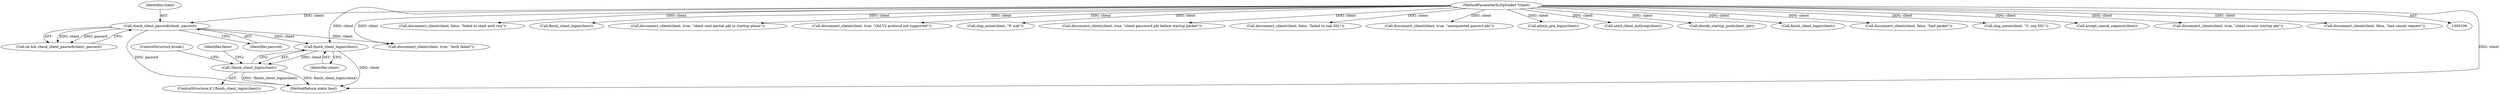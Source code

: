 digraph "0_pgbouncer_74d6e5f7de5ec736f71204b7b422af7380c19ac5@pointer" {
"1000290" [label="(Call,finish_client_login(client))"];
"1000284" [label="(Call,check_client_passwd(client, passwd))"];
"1000107" [label="(MethodParameterIn,PgSocket *client)"];
"1000289" [label="(Call,!finish_client_login(client))"];
"1000241" [label="(Call,disconnect_client(client, false, \"failed to send auth req\"))"];
"1000230" [label="(Call,finish_client_login(client))"];
"1000124" [label="(Call,disconnect_client(client, true, \"client sent partial pkt in startup phase\"))"];
"1000179" [label="(Call,disconnect_client(client, true, \"Old V2 protocol not supported\"))"];
"1000282" [label="(Call,ok && check_client_passwd(client, passwd))"];
"1000107" [label="(MethodParameterIn,PgSocket *client)"];
"1000158" [label="(Call,slog_noise(client, \"P: nak\"))"];
"1000296" [label="(Call,disconnect_client(client, true, \"Auth failed\"))"];
"1000290" [label="(Call,finish_client_login(client))"];
"1000255" [label="(Call,disconnect_client(client, true, \"client password pkt before startup packet\"))"];
"1000291" [label="(Identifier,client)"];
"1000171" [label="(Call,disconnect_client(client, false, \"failed to nak SSL\"))"];
"1000266" [label="(Call,disconnect_client(client, true, \"unrequested passwd pkt\"))"];
"1000215" [label="(Call,admin_pre_login(client))"];
"1000238" [label="(Call,send_client_authreq(client))"];
"1000356" [label="(MethodReturn,static bool)"];
"1000199" [label="(Call,decide_startup_pool(client, pkt))"];
"1000286" [label="(Identifier,passwd)"];
"1000284" [label="(Call,check_client_passwd(client, passwd))"];
"1000136" [label="(Call,finish_client_login(client))"];
"1000285" [label="(Identifier,client)"];
"1000338" [label="(Call,disconnect_client(client, false, \"bad packet\"))"];
"1000155" [label="(Call,slog_noise(client, \"C: req SSL\"))"];
"1000302" [label="(ControlStructure,break;)"];
"1000328" [label="(Call,accept_cancel_request(client))"];
"1000191" [label="(Call,disconnect_client(client, true, \"client re-sent startup pkt\"))"];
"1000331" [label="(Call,disconnect_client(client, false, \"bad cancel request\"))"];
"1000293" [label="(Identifier,false)"];
"1000288" [label="(ControlStructure,if (!finish_client_login(client)))"];
"1000289" [label="(Call,!finish_client_login(client))"];
"1000290" -> "1000289"  [label="AST: "];
"1000290" -> "1000291"  [label="CFG: "];
"1000291" -> "1000290"  [label="AST: "];
"1000289" -> "1000290"  [label="CFG: "];
"1000290" -> "1000356"  [label="DDG: client"];
"1000290" -> "1000289"  [label="DDG: client"];
"1000284" -> "1000290"  [label="DDG: client"];
"1000107" -> "1000290"  [label="DDG: client"];
"1000284" -> "1000282"  [label="AST: "];
"1000284" -> "1000286"  [label="CFG: "];
"1000285" -> "1000284"  [label="AST: "];
"1000286" -> "1000284"  [label="AST: "];
"1000282" -> "1000284"  [label="CFG: "];
"1000284" -> "1000356"  [label="DDG: passwd"];
"1000284" -> "1000282"  [label="DDG: client"];
"1000284" -> "1000282"  [label="DDG: passwd"];
"1000107" -> "1000284"  [label="DDG: client"];
"1000284" -> "1000296"  [label="DDG: client"];
"1000107" -> "1000106"  [label="AST: "];
"1000107" -> "1000356"  [label="DDG: client"];
"1000107" -> "1000124"  [label="DDG: client"];
"1000107" -> "1000136"  [label="DDG: client"];
"1000107" -> "1000155"  [label="DDG: client"];
"1000107" -> "1000158"  [label="DDG: client"];
"1000107" -> "1000171"  [label="DDG: client"];
"1000107" -> "1000179"  [label="DDG: client"];
"1000107" -> "1000191"  [label="DDG: client"];
"1000107" -> "1000199"  [label="DDG: client"];
"1000107" -> "1000215"  [label="DDG: client"];
"1000107" -> "1000230"  [label="DDG: client"];
"1000107" -> "1000238"  [label="DDG: client"];
"1000107" -> "1000241"  [label="DDG: client"];
"1000107" -> "1000255"  [label="DDG: client"];
"1000107" -> "1000266"  [label="DDG: client"];
"1000107" -> "1000296"  [label="DDG: client"];
"1000107" -> "1000328"  [label="DDG: client"];
"1000107" -> "1000331"  [label="DDG: client"];
"1000107" -> "1000338"  [label="DDG: client"];
"1000289" -> "1000288"  [label="AST: "];
"1000293" -> "1000289"  [label="CFG: "];
"1000302" -> "1000289"  [label="CFG: "];
"1000289" -> "1000356"  [label="DDG: finish_client_login(client)"];
"1000289" -> "1000356"  [label="DDG: !finish_client_login(client)"];
}
